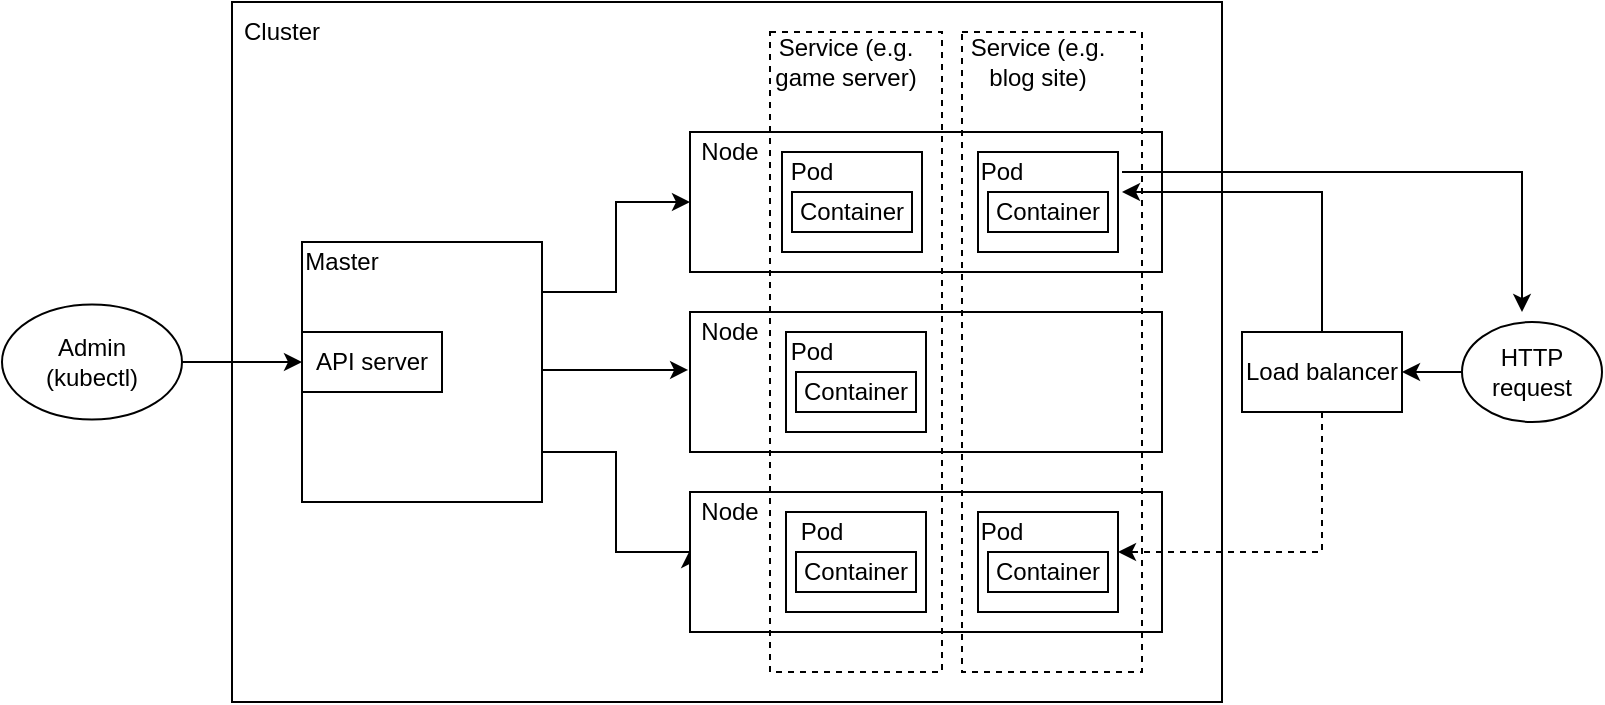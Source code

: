 <mxfile version="13.1.3" type="device"><diagram id="krSmx6hxtbR67kAMYD3y" name="Page-1"><mxGraphModel dx="1422" dy="765" grid="1" gridSize="10" guides="1" tooltips="1" connect="1" arrows="1" fold="1" page="1" pageScale="1" pageWidth="827" pageHeight="1169" math="0" shadow="0"><root><mxCell id="0"/><mxCell id="1" parent="0"/><mxCell id="T6W4i8iAaO74ZCXYy-rh-2" value="" style="rounded=0;whiteSpace=wrap;html=1;" vertex="1" parent="1"><mxGeometry x="135" y="65" width="495" height="350" as="geometry"/></mxCell><mxCell id="T6W4i8iAaO74ZCXYy-rh-3" value="Cluster" style="text;html=1;strokeColor=none;fillColor=none;align=center;verticalAlign=middle;whiteSpace=wrap;rounded=0;" vertex="1" parent="1"><mxGeometry x="140" y="70" width="40" height="20" as="geometry"/></mxCell><mxCell id="T6W4i8iAaO74ZCXYy-rh-8" style="edgeStyle=orthogonalEdgeStyle;rounded=0;orthogonalLoop=1;jettySize=auto;html=1;entryX=0;entryY=0.5;entryDx=0;entryDy=0;" edge="1" parent="1" source="T6W4i8iAaO74ZCXYy-rh-32" target="T6W4i8iAaO74ZCXYy-rh-7"><mxGeometry relative="1" as="geometry"><mxPoint x="40" y="245" as="sourcePoint"/><Array as="points"><mxPoint x="30" y="245"/></Array></mxGeometry></mxCell><mxCell id="T6W4i8iAaO74ZCXYy-rh-30" style="edgeStyle=orthogonalEdgeStyle;rounded=0;orthogonalLoop=1;jettySize=auto;html=1;entryX=0;entryY=0.414;entryDx=0;entryDy=0;entryPerimeter=0;" edge="1" parent="1" source="T6W4i8iAaO74ZCXYy-rh-5" target="T6W4i8iAaO74ZCXYy-rh-13"><mxGeometry relative="1" as="geometry"><Array as="points"><mxPoint x="327" y="290"/><mxPoint x="327" y="340"/></Array></mxGeometry></mxCell><mxCell id="T6W4i8iAaO74ZCXYy-rh-31" style="edgeStyle=orthogonalEdgeStyle;rounded=0;orthogonalLoop=1;jettySize=auto;html=1;entryX=0;entryY=0.5;entryDx=0;entryDy=0;" edge="1" parent="1" source="T6W4i8iAaO74ZCXYy-rh-5" target="T6W4i8iAaO74ZCXYy-rh-9"><mxGeometry relative="1" as="geometry"><Array as="points"><mxPoint x="327" y="210"/><mxPoint x="327" y="165"/></Array></mxGeometry></mxCell><mxCell id="T6W4i8iAaO74ZCXYy-rh-54" style="edgeStyle=orthogonalEdgeStyle;rounded=0;orthogonalLoop=1;jettySize=auto;html=1;entryX=-0.004;entryY=0.414;entryDx=0;entryDy=0;entryPerimeter=0;" edge="1" parent="1" source="T6W4i8iAaO74ZCXYy-rh-5" target="T6W4i8iAaO74ZCXYy-rh-12"><mxGeometry relative="1" as="geometry"><Array as="points"><mxPoint x="320" y="249"/><mxPoint x="320" y="249"/></Array></mxGeometry></mxCell><mxCell id="T6W4i8iAaO74ZCXYy-rh-5" value="" style="rounded=0;whiteSpace=wrap;html=1;" vertex="1" parent="1"><mxGeometry x="170" y="185" width="120" height="130" as="geometry"/></mxCell><mxCell id="T6W4i8iAaO74ZCXYy-rh-6" value="Master" style="text;html=1;strokeColor=none;fillColor=none;align=center;verticalAlign=middle;whiteSpace=wrap;rounded=0;" vertex="1" parent="1"><mxGeometry x="170" y="185" width="40" height="20" as="geometry"/></mxCell><mxCell id="T6W4i8iAaO74ZCXYy-rh-7" value="API server" style="rounded=0;whiteSpace=wrap;html=1;" vertex="1" parent="1"><mxGeometry x="170" y="230" width="70" height="30" as="geometry"/></mxCell><mxCell id="T6W4i8iAaO74ZCXYy-rh-9" value="" style="rounded=0;whiteSpace=wrap;html=1;" vertex="1" parent="1"><mxGeometry x="364" y="130" width="236" height="70" as="geometry"/></mxCell><mxCell id="T6W4i8iAaO74ZCXYy-rh-12" value="" style="rounded=0;whiteSpace=wrap;html=1;" vertex="1" parent="1"><mxGeometry x="364" y="220" width="236" height="70" as="geometry"/></mxCell><mxCell id="T6W4i8iAaO74ZCXYy-rh-13" value="" style="rounded=0;whiteSpace=wrap;html=1;" vertex="1" parent="1"><mxGeometry x="364" y="310" width="236" height="70" as="geometry"/></mxCell><mxCell id="T6W4i8iAaO74ZCXYy-rh-10" value="Node" style="text;html=1;strokeColor=none;fillColor=none;align=center;verticalAlign=middle;whiteSpace=wrap;rounded=0;" vertex="1" parent="1"><mxGeometry x="364" y="130" width="40" height="20" as="geometry"/></mxCell><mxCell id="T6W4i8iAaO74ZCXYy-rh-14" value="Node" style="text;html=1;strokeColor=none;fillColor=none;align=center;verticalAlign=middle;whiteSpace=wrap;rounded=0;" vertex="1" parent="1"><mxGeometry x="364" y="310" width="40" height="20" as="geometry"/></mxCell><mxCell id="T6W4i8iAaO74ZCXYy-rh-16" value="Node" style="text;html=1;strokeColor=none;fillColor=none;align=center;verticalAlign=middle;whiteSpace=wrap;rounded=0;" vertex="1" parent="1"><mxGeometry x="364" y="220" width="40" height="20" as="geometry"/></mxCell><mxCell id="T6W4i8iAaO74ZCXYy-rh-19" value="" style="rounded=0;whiteSpace=wrap;html=1;dashed=1;fillColor=none;" vertex="1" parent="1"><mxGeometry x="404" y="80" width="86" height="320" as="geometry"/></mxCell><mxCell id="T6W4i8iAaO74ZCXYy-rh-21" value="" style="rounded=0;whiteSpace=wrap;html=1;dashed=1;fillColor=none;" vertex="1" parent="1"><mxGeometry x="500" y="80" width="90" height="320" as="geometry"/></mxCell><mxCell id="T6W4i8iAaO74ZCXYy-rh-20" value="Service (e.g. game server)" style="text;html=1;strokeColor=none;fillColor=none;align=center;verticalAlign=middle;whiteSpace=wrap;rounded=0;dashed=1;" vertex="1" parent="1"><mxGeometry x="404" y="75" width="76" height="40" as="geometry"/></mxCell><mxCell id="T6W4i8iAaO74ZCXYy-rh-22" value="Service (e.g. blog site)" style="text;html=1;strokeColor=none;fillColor=none;align=center;verticalAlign=middle;whiteSpace=wrap;rounded=0;dashed=1;" vertex="1" parent="1"><mxGeometry x="498" y="80" width="80" height="30" as="geometry"/></mxCell><mxCell id="T6W4i8iAaO74ZCXYy-rh-23" value="" style="rounded=0;whiteSpace=wrap;html=1;fillColor=#ffffff;" vertex="1" parent="1"><mxGeometry x="412" y="230" width="70" height="50" as="geometry"/></mxCell><mxCell id="T6W4i8iAaO74ZCXYy-rh-24" value="" style="rounded=0;whiteSpace=wrap;html=1;fillColor=#ffffff;" vertex="1" parent="1"><mxGeometry x="412" y="320" width="70" height="50" as="geometry"/></mxCell><mxCell id="T6W4i8iAaO74ZCXYy-rh-25" value="" style="rounded=0;whiteSpace=wrap;html=1;fillColor=#ffffff;" vertex="1" parent="1"><mxGeometry x="508" y="320" width="70" height="50" as="geometry"/></mxCell><mxCell id="T6W4i8iAaO74ZCXYy-rh-26" value="" style="rounded=0;whiteSpace=wrap;html=1;fillColor=#ffffff;" vertex="1" parent="1"><mxGeometry x="508" y="140" width="70" height="50" as="geometry"/></mxCell><mxCell id="T6W4i8iAaO74ZCXYy-rh-27" value="" style="rounded=0;whiteSpace=wrap;html=1;fillColor=#ffffff;" vertex="1" parent="1"><mxGeometry x="410" y="140" width="70" height="50" as="geometry"/></mxCell><mxCell id="T6W4i8iAaO74ZCXYy-rh-32" value="" style="ellipse;whiteSpace=wrap;html=1;fillColor=#ffffff;" vertex="1" parent="1"><mxGeometry x="20" y="216.25" width="90" height="57.5" as="geometry"/></mxCell><mxCell id="T6W4i8iAaO74ZCXYy-rh-35" value="Admin&lt;br&gt;(kubectl)" style="text;html=1;strokeColor=none;fillColor=none;align=center;verticalAlign=middle;whiteSpace=wrap;rounded=0;" vertex="1" parent="1"><mxGeometry x="40" y="235" width="50" height="20" as="geometry"/></mxCell><mxCell id="T6W4i8iAaO74ZCXYy-rh-49" value="" style="edgeStyle=orthogonalEdgeStyle;rounded=0;orthogonalLoop=1;jettySize=auto;html=1;" edge="1" parent="1" source="T6W4i8iAaO74ZCXYy-rh-37" target="T6W4i8iAaO74ZCXYy-rh-38"><mxGeometry relative="1" as="geometry"/></mxCell><mxCell id="T6W4i8iAaO74ZCXYy-rh-37" value="HTTP request" style="ellipse;whiteSpace=wrap;html=1;fillColor=#ffffff;" vertex="1" parent="1"><mxGeometry x="750" y="225" width="70" height="50" as="geometry"/></mxCell><mxCell id="T6W4i8iAaO74ZCXYy-rh-40" style="edgeStyle=orthogonalEdgeStyle;rounded=0;orthogonalLoop=1;jettySize=auto;html=1;entryX=1;entryY=1;entryDx=0;entryDy=0;dashed=1;" edge="1" parent="1" source="T6W4i8iAaO74ZCXYy-rh-38"><mxGeometry relative="1" as="geometry"><mxPoint x="578" y="340" as="targetPoint"/><Array as="points"><mxPoint x="680" y="340"/></Array></mxGeometry></mxCell><mxCell id="T6W4i8iAaO74ZCXYy-rh-41" style="edgeStyle=orthogonalEdgeStyle;rounded=0;orthogonalLoop=1;jettySize=auto;html=1;" edge="1" parent="1" source="T6W4i8iAaO74ZCXYy-rh-38"><mxGeometry relative="1" as="geometry"><mxPoint x="580" y="160" as="targetPoint"/><Array as="points"><mxPoint x="680" y="160"/></Array></mxGeometry></mxCell><mxCell id="T6W4i8iAaO74ZCXYy-rh-38" value="Load balancer" style="rounded=0;whiteSpace=wrap;html=1;fillColor=#ffffff;" vertex="1" parent="1"><mxGeometry x="640" y="230" width="80" height="40" as="geometry"/></mxCell><mxCell id="T6W4i8iAaO74ZCXYy-rh-44" value="Pod" style="text;html=1;strokeColor=none;fillColor=none;align=center;verticalAlign=middle;whiteSpace=wrap;rounded=0;" vertex="1" parent="1"><mxGeometry x="390" y="140" width="70" height="20" as="geometry"/></mxCell><mxCell id="T6W4i8iAaO74ZCXYy-rh-50" style="edgeStyle=orthogonalEdgeStyle;rounded=0;orthogonalLoop=1;jettySize=auto;html=1;" edge="1" parent="1"><mxGeometry relative="1" as="geometry"><mxPoint x="780" y="220" as="targetPoint"/><mxPoint x="580" y="150" as="sourcePoint"/><Array as="points"><mxPoint x="780" y="150"/></Array></mxGeometry></mxCell><mxCell id="T6W4i8iAaO74ZCXYy-rh-51" value="Container" style="rounded=0;whiteSpace=wrap;html=1;fillColor=#ffffff;" vertex="1" parent="1"><mxGeometry x="415" y="160" width="60" height="20" as="geometry"/></mxCell><mxCell id="T6W4i8iAaO74ZCXYy-rh-59" value="Container" style="rounded=0;whiteSpace=wrap;html=1;fillColor=#ffffff;" vertex="1" parent="1"><mxGeometry x="513" y="160" width="60" height="20" as="geometry"/></mxCell><mxCell id="T6W4i8iAaO74ZCXYy-rh-60" value="Container" style="rounded=0;whiteSpace=wrap;html=1;fillColor=#ffffff;" vertex="1" parent="1"><mxGeometry x="513" y="340" width="60" height="20" as="geometry"/></mxCell><mxCell id="T6W4i8iAaO74ZCXYy-rh-61" value="Container" style="rounded=0;whiteSpace=wrap;html=1;fillColor=#ffffff;" vertex="1" parent="1"><mxGeometry x="417" y="340" width="60" height="20" as="geometry"/></mxCell><mxCell id="T6W4i8iAaO74ZCXYy-rh-52" value="Container" style="rounded=0;whiteSpace=wrap;html=1;fillColor=#ffffff;" vertex="1" parent="1"><mxGeometry x="417" y="250" width="60" height="20" as="geometry"/></mxCell><mxCell id="T6W4i8iAaO74ZCXYy-rh-55" value="Pod" style="text;html=1;strokeColor=none;fillColor=none;align=center;verticalAlign=middle;whiteSpace=wrap;rounded=0;" vertex="1" parent="1"><mxGeometry x="405" y="230" width="40" height="20" as="geometry"/></mxCell><mxCell id="T6W4i8iAaO74ZCXYy-rh-56" value="Pod" style="text;html=1;strokeColor=none;fillColor=none;align=center;verticalAlign=middle;whiteSpace=wrap;rounded=0;" vertex="1" parent="1"><mxGeometry x="410" y="320" width="40" height="20" as="geometry"/></mxCell><mxCell id="T6W4i8iAaO74ZCXYy-rh-57" value="Pod" style="text;html=1;strokeColor=none;fillColor=none;align=center;verticalAlign=middle;whiteSpace=wrap;rounded=0;" vertex="1" parent="1"><mxGeometry x="500" y="320" width="40" height="20" as="geometry"/></mxCell><mxCell id="T6W4i8iAaO74ZCXYy-rh-58" value="Pod" style="text;html=1;strokeColor=none;fillColor=none;align=center;verticalAlign=middle;whiteSpace=wrap;rounded=0;" vertex="1" parent="1"><mxGeometry x="500" y="140" width="40" height="20" as="geometry"/></mxCell></root></mxGraphModel></diagram></mxfile>